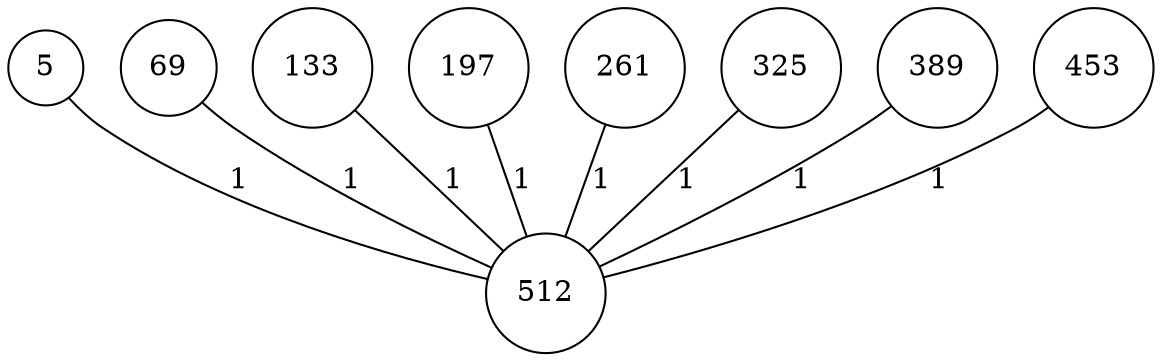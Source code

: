 graph qubit_interaction_graph {
    node [shape=circle];
    5 -- 512 [label=1];
    69 -- 512 [label=1];
    133 -- 512 [label=1];
    197 -- 512 [label=1];
    261 -- 512 [label=1];
    325 -- 512 [label=1];
    389 -- 512 [label=1];
    453 -- 512 [label=1];
}